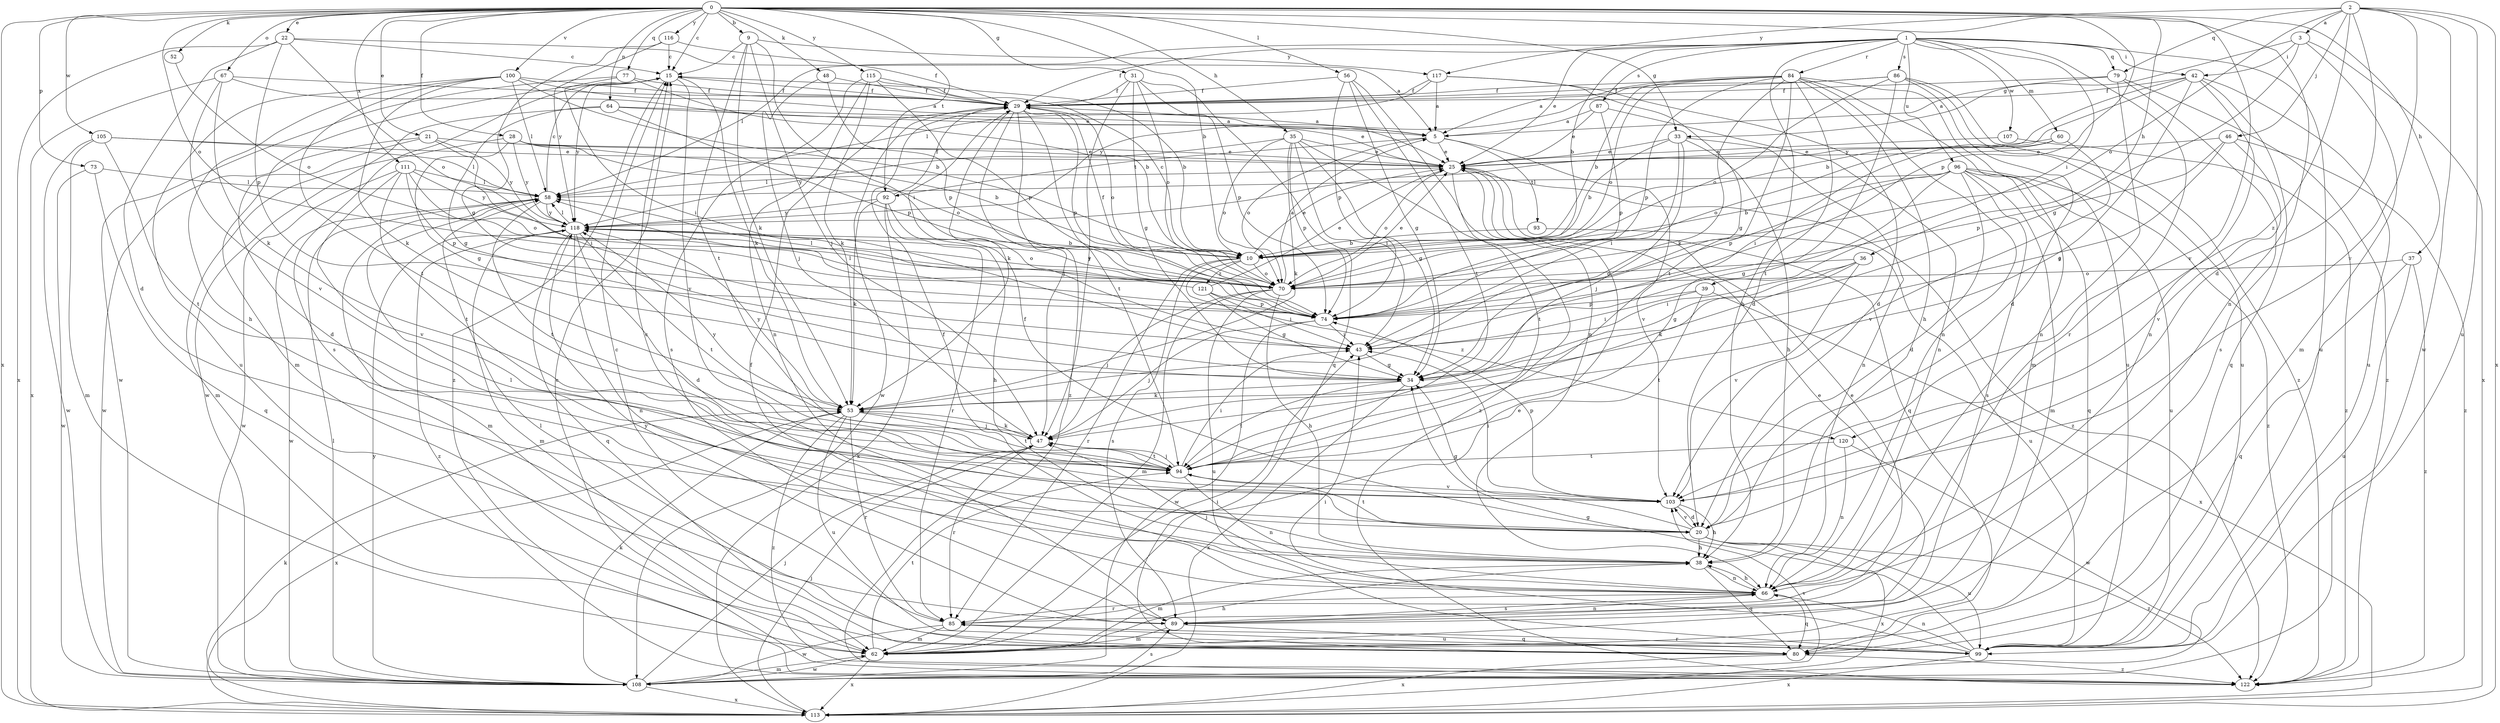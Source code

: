 strict digraph  {
0;
1;
2;
3;
5;
9;
10;
15;
20;
21;
22;
25;
28;
29;
31;
33;
34;
35;
36;
37;
38;
39;
42;
43;
46;
47;
48;
52;
53;
56;
58;
60;
62;
64;
66;
67;
70;
73;
74;
77;
79;
80;
84;
85;
86;
87;
89;
92;
93;
94;
96;
99;
100;
103;
105;
107;
108;
111;
113;
115;
116;
117;
118;
120;
121;
122;
0 -> 9  [label=b];
0 -> 10  [label=b];
0 -> 15  [label=c];
0 -> 21  [label=e];
0 -> 22  [label=e];
0 -> 28  [label=f];
0 -> 31  [label=g];
0 -> 33  [label=g];
0 -> 35  [label=h];
0 -> 36  [label=h];
0 -> 37  [label=h];
0 -> 48  [label=k];
0 -> 52  [label=k];
0 -> 56  [label=l];
0 -> 64  [label=n];
0 -> 66  [label=n];
0 -> 67  [label=o];
0 -> 70  [label=o];
0 -> 73  [label=p];
0 -> 74  [label=p];
0 -> 77  [label=q];
0 -> 92  [label=t];
0 -> 100  [label=v];
0 -> 103  [label=v];
0 -> 105  [label=w];
0 -> 111  [label=x];
0 -> 113  [label=x];
0 -> 115  [label=y];
0 -> 116  [label=y];
1 -> 10  [label=b];
1 -> 25  [label=e];
1 -> 29  [label=f];
1 -> 38  [label=h];
1 -> 39  [label=i];
1 -> 42  [label=i];
1 -> 58  [label=l];
1 -> 60  [label=m];
1 -> 79  [label=q];
1 -> 84  [label=r];
1 -> 85  [label=r];
1 -> 86  [label=s];
1 -> 87  [label=s];
1 -> 96  [label=u];
1 -> 99  [label=u];
1 -> 107  [label=w];
2 -> 3  [label=a];
2 -> 20  [label=d];
2 -> 46  [label=j];
2 -> 70  [label=o];
2 -> 79  [label=q];
2 -> 99  [label=u];
2 -> 103  [label=v];
2 -> 108  [label=w];
2 -> 113  [label=x];
2 -> 117  [label=y];
2 -> 120  [label=z];
3 -> 33  [label=g];
3 -> 34  [label=g];
3 -> 42  [label=i];
3 -> 62  [label=m];
3 -> 113  [label=x];
5 -> 25  [label=e];
5 -> 70  [label=o];
5 -> 92  [label=t];
5 -> 93  [label=t];
5 -> 103  [label=v];
9 -> 15  [label=c];
9 -> 43  [label=i];
9 -> 47  [label=j];
9 -> 53  [label=k];
9 -> 94  [label=t];
9 -> 117  [label=y];
10 -> 15  [label=c];
10 -> 25  [label=e];
10 -> 70  [label=o];
10 -> 85  [label=r];
10 -> 89  [label=s];
10 -> 120  [label=z];
10 -> 121  [label=z];
15 -> 29  [label=f];
15 -> 53  [label=k];
15 -> 62  [label=m];
15 -> 89  [label=s];
15 -> 103  [label=v];
15 -> 118  [label=y];
15 -> 122  [label=z];
20 -> 29  [label=f];
20 -> 34  [label=g];
20 -> 38  [label=h];
20 -> 94  [label=t];
20 -> 99  [label=u];
20 -> 103  [label=v];
20 -> 113  [label=x];
20 -> 122  [label=z];
21 -> 20  [label=d];
21 -> 25  [label=e];
21 -> 43  [label=i];
21 -> 108  [label=w];
21 -> 118  [label=y];
22 -> 5  [label=a];
22 -> 15  [label=c];
22 -> 20  [label=d];
22 -> 70  [label=o];
22 -> 74  [label=p];
22 -> 113  [label=x];
25 -> 58  [label=l];
25 -> 70  [label=o];
25 -> 80  [label=q];
25 -> 94  [label=t];
25 -> 122  [label=z];
28 -> 10  [label=b];
28 -> 25  [label=e];
28 -> 34  [label=g];
28 -> 62  [label=m];
28 -> 70  [label=o];
28 -> 118  [label=y];
29 -> 5  [label=a];
29 -> 47  [label=j];
29 -> 53  [label=k];
29 -> 70  [label=o];
29 -> 74  [label=p];
29 -> 94  [label=t];
29 -> 108  [label=w];
29 -> 122  [label=z];
31 -> 29  [label=f];
31 -> 34  [label=g];
31 -> 47  [label=j];
31 -> 70  [label=o];
31 -> 74  [label=p];
31 -> 80  [label=q];
33 -> 10  [label=b];
33 -> 25  [label=e];
33 -> 38  [label=h];
33 -> 43  [label=i];
33 -> 47  [label=j];
33 -> 66  [label=n];
34 -> 53  [label=k];
34 -> 94  [label=t];
34 -> 113  [label=x];
35 -> 25  [label=e];
35 -> 34  [label=g];
35 -> 43  [label=i];
35 -> 53  [label=k];
35 -> 70  [label=o];
35 -> 74  [label=p];
35 -> 118  [label=y];
35 -> 122  [label=z];
36 -> 34  [label=g];
36 -> 43  [label=i];
36 -> 53  [label=k];
36 -> 70  [label=o];
36 -> 103  [label=v];
37 -> 70  [label=o];
37 -> 80  [label=q];
37 -> 99  [label=u];
37 -> 122  [label=z];
38 -> 29  [label=f];
38 -> 58  [label=l];
38 -> 62  [label=m];
38 -> 66  [label=n];
38 -> 80  [label=q];
39 -> 43  [label=i];
39 -> 74  [label=p];
39 -> 94  [label=t];
39 -> 113  [label=x];
42 -> 10  [label=b];
42 -> 29  [label=f];
42 -> 47  [label=j];
42 -> 66  [label=n];
42 -> 80  [label=q];
42 -> 99  [label=u];
42 -> 118  [label=y];
43 -> 34  [label=g];
46 -> 25  [label=e];
46 -> 34  [label=g];
46 -> 74  [label=p];
46 -> 103  [label=v];
46 -> 122  [label=z];
47 -> 53  [label=k];
47 -> 85  [label=r];
47 -> 94  [label=t];
47 -> 118  [label=y];
48 -> 29  [label=f];
48 -> 47  [label=j];
48 -> 74  [label=p];
52 -> 70  [label=o];
53 -> 47  [label=j];
53 -> 85  [label=r];
53 -> 94  [label=t];
53 -> 99  [label=u];
53 -> 113  [label=x];
53 -> 118  [label=y];
53 -> 122  [label=z];
56 -> 29  [label=f];
56 -> 34  [label=g];
56 -> 66  [label=n];
56 -> 74  [label=p];
56 -> 94  [label=t];
58 -> 15  [label=c];
58 -> 62  [label=m];
58 -> 94  [label=t];
58 -> 108  [label=w];
58 -> 118  [label=y];
60 -> 25  [label=e];
60 -> 43  [label=i];
60 -> 70  [label=o];
60 -> 103  [label=v];
62 -> 25  [label=e];
62 -> 38  [label=h];
62 -> 43  [label=i];
62 -> 94  [label=t];
62 -> 108  [label=w];
62 -> 113  [label=x];
64 -> 5  [label=a];
64 -> 25  [label=e];
64 -> 34  [label=g];
64 -> 74  [label=p];
64 -> 108  [label=w];
66 -> 15  [label=c];
66 -> 38  [label=h];
66 -> 47  [label=j];
66 -> 80  [label=q];
66 -> 85  [label=r];
66 -> 89  [label=s];
67 -> 25  [label=e];
67 -> 29  [label=f];
67 -> 53  [label=k];
67 -> 103  [label=v];
67 -> 113  [label=x];
70 -> 5  [label=a];
70 -> 25  [label=e];
70 -> 29  [label=f];
70 -> 38  [label=h];
70 -> 47  [label=j];
70 -> 62  [label=m];
70 -> 99  [label=u];
70 -> 118  [label=y];
73 -> 58  [label=l];
73 -> 80  [label=q];
73 -> 108  [label=w];
74 -> 43  [label=i];
74 -> 47  [label=j];
74 -> 58  [label=l];
74 -> 108  [label=w];
77 -> 10  [label=b];
77 -> 29  [label=f];
77 -> 43  [label=i];
77 -> 108  [label=w];
79 -> 5  [label=a];
79 -> 29  [label=f];
79 -> 66  [label=n];
79 -> 89  [label=s];
79 -> 122  [label=z];
80 -> 58  [label=l];
80 -> 113  [label=x];
80 -> 122  [label=z];
84 -> 5  [label=a];
84 -> 10  [label=b];
84 -> 20  [label=d];
84 -> 29  [label=f];
84 -> 38  [label=h];
84 -> 53  [label=k];
84 -> 62  [label=m];
84 -> 66  [label=n];
84 -> 70  [label=o];
84 -> 74  [label=p];
84 -> 94  [label=t];
84 -> 99  [label=u];
85 -> 15  [label=c];
85 -> 25  [label=e];
85 -> 62  [label=m];
85 -> 99  [label=u];
85 -> 108  [label=w];
86 -> 20  [label=d];
86 -> 29  [label=f];
86 -> 70  [label=o];
86 -> 94  [label=t];
86 -> 99  [label=u];
86 -> 118  [label=y];
86 -> 122  [label=z];
87 -> 5  [label=a];
87 -> 25  [label=e];
87 -> 66  [label=n];
87 -> 74  [label=p];
89 -> 25  [label=e];
89 -> 29  [label=f];
89 -> 62  [label=m];
89 -> 66  [label=n];
89 -> 80  [label=q];
89 -> 118  [label=y];
92 -> 29  [label=f];
92 -> 38  [label=h];
92 -> 53  [label=k];
92 -> 85  [label=r];
92 -> 113  [label=x];
92 -> 118  [label=y];
93 -> 10  [label=b];
93 -> 99  [label=u];
94 -> 43  [label=i];
94 -> 47  [label=j];
94 -> 66  [label=n];
94 -> 103  [label=v];
96 -> 10  [label=b];
96 -> 20  [label=d];
96 -> 34  [label=g];
96 -> 58  [label=l];
96 -> 62  [label=m];
96 -> 74  [label=p];
96 -> 80  [label=q];
96 -> 89  [label=s];
96 -> 99  [label=u];
96 -> 122  [label=z];
99 -> 34  [label=g];
99 -> 43  [label=i];
99 -> 66  [label=n];
99 -> 85  [label=r];
99 -> 113  [label=x];
100 -> 5  [label=a];
100 -> 10  [label=b];
100 -> 29  [label=f];
100 -> 38  [label=h];
100 -> 53  [label=k];
100 -> 58  [label=l];
100 -> 94  [label=t];
100 -> 99  [label=u];
103 -> 20  [label=d];
103 -> 38  [label=h];
103 -> 43  [label=i];
103 -> 74  [label=p];
105 -> 25  [label=e];
105 -> 58  [label=l];
105 -> 62  [label=m];
105 -> 94  [label=t];
105 -> 108  [label=w];
107 -> 25  [label=e];
107 -> 122  [label=z];
108 -> 47  [label=j];
108 -> 53  [label=k];
108 -> 58  [label=l];
108 -> 62  [label=m];
108 -> 89  [label=s];
108 -> 103  [label=v];
108 -> 113  [label=x];
108 -> 118  [label=y];
111 -> 58  [label=l];
111 -> 70  [label=o];
111 -> 74  [label=p];
111 -> 94  [label=t];
111 -> 103  [label=v];
111 -> 108  [label=w];
111 -> 118  [label=y];
113 -> 47  [label=j];
113 -> 53  [label=k];
115 -> 10  [label=b];
115 -> 29  [label=f];
115 -> 53  [label=k];
115 -> 66  [label=n];
115 -> 74  [label=p];
115 -> 89  [label=s];
116 -> 15  [label=c];
116 -> 29  [label=f];
116 -> 34  [label=g];
116 -> 118  [label=y];
117 -> 5  [label=a];
117 -> 20  [label=d];
117 -> 29  [label=f];
117 -> 34  [label=g];
117 -> 58  [label=l];
118 -> 10  [label=b];
118 -> 20  [label=d];
118 -> 58  [label=l];
118 -> 62  [label=m];
118 -> 66  [label=n];
118 -> 70  [label=o];
118 -> 80  [label=q];
118 -> 94  [label=t];
118 -> 122  [label=z];
120 -> 66  [label=n];
120 -> 94  [label=t];
120 -> 108  [label=w];
121 -> 25  [label=e];
121 -> 34  [label=g];
121 -> 43  [label=i];
121 -> 58  [label=l];
121 -> 74  [label=p];
122 -> 15  [label=c];
}
